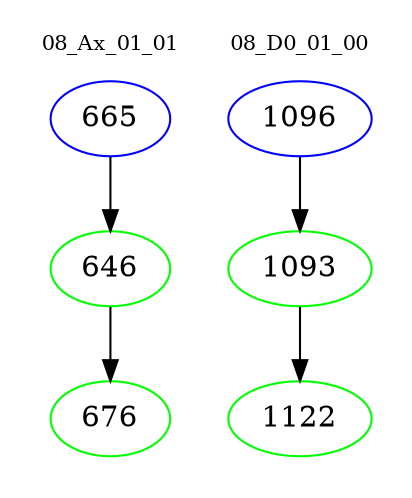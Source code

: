 digraph{
subgraph cluster_0 {
color = white
label = "08_Ax_01_01";
fontsize=10;
T0_665 [label="665", color="blue"]
T0_665 -> T0_646 [color="black"]
T0_646 [label="646", color="green"]
T0_646 -> T0_676 [color="black"]
T0_676 [label="676", color="green"]
}
subgraph cluster_1 {
color = white
label = "08_D0_01_00";
fontsize=10;
T1_1096 [label="1096", color="blue"]
T1_1096 -> T1_1093 [color="black"]
T1_1093 [label="1093", color="green"]
T1_1093 -> T1_1122 [color="black"]
T1_1122 [label="1122", color="green"]
}
}
